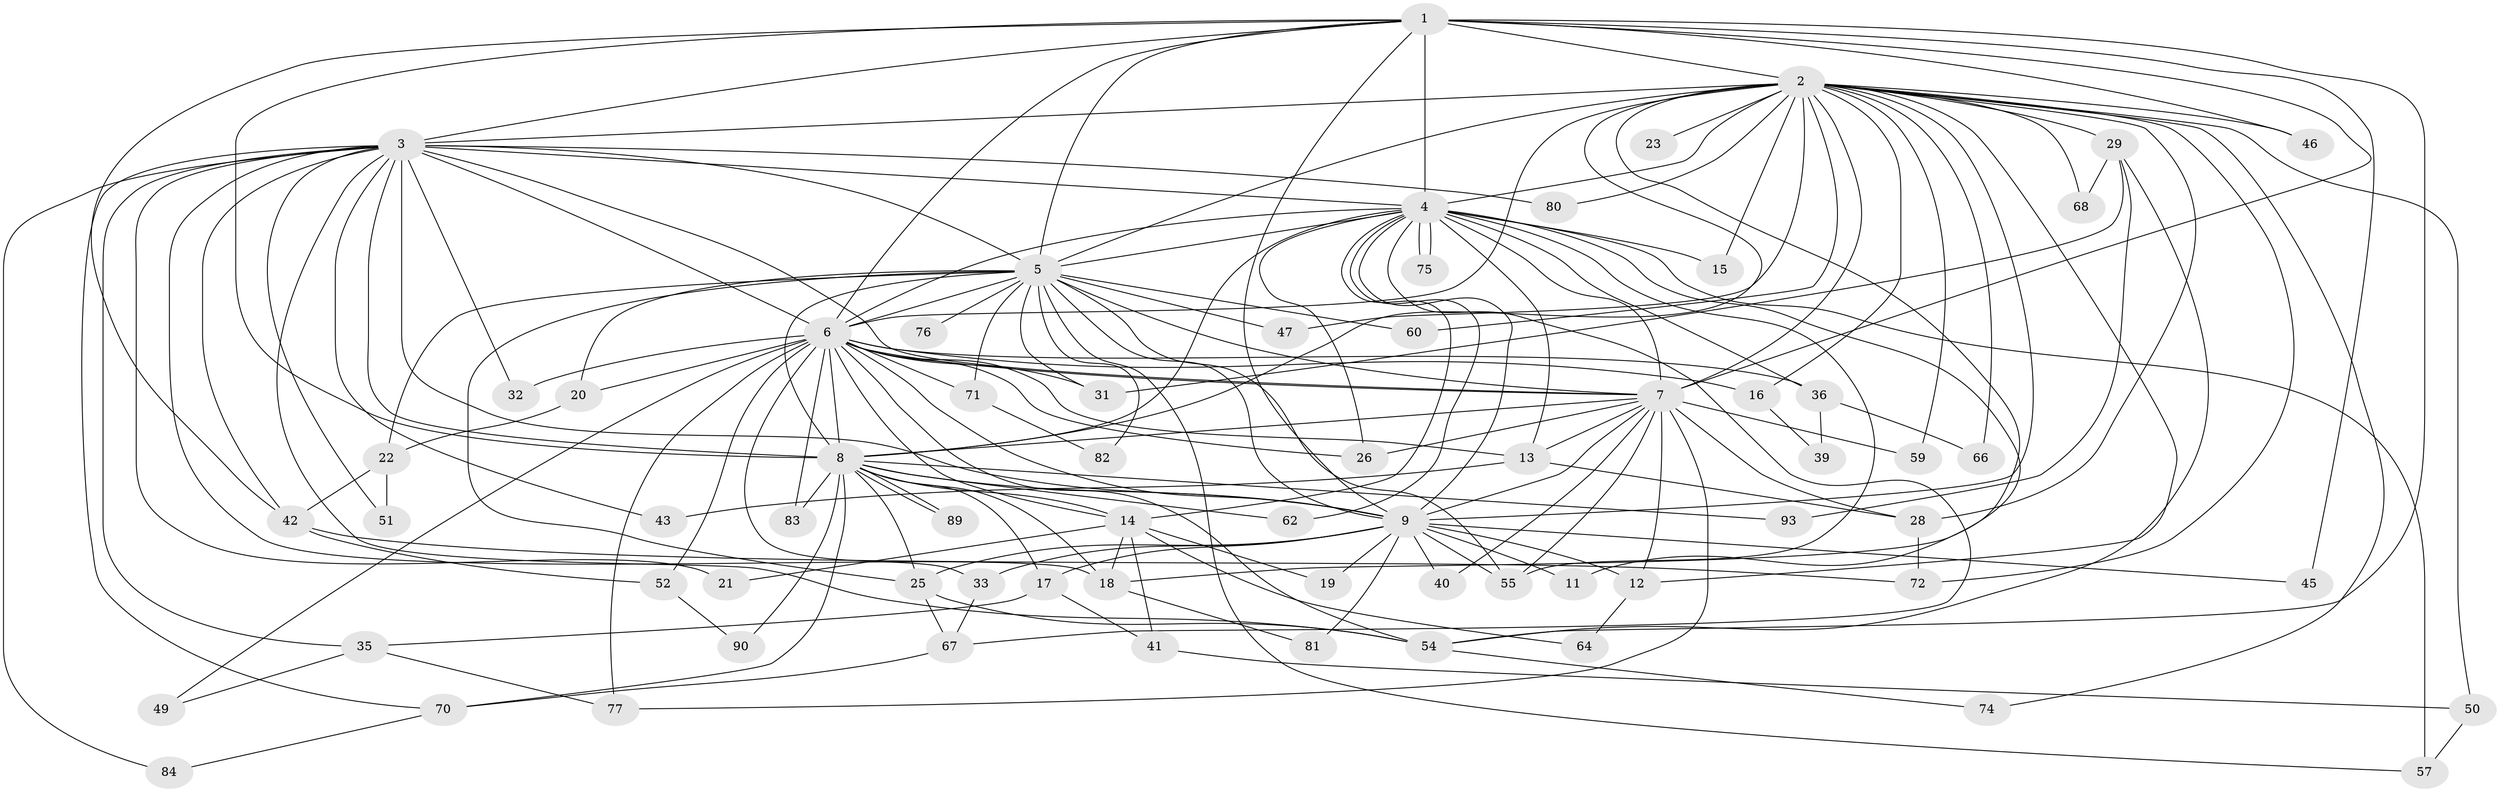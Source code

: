 // Generated by graph-tools (version 1.1) at 2025/23/03/03/25 07:23:47]
// undirected, 68 vertices, 171 edges
graph export_dot {
graph [start="1"]
  node [color=gray90,style=filled];
  1 [super="+87"];
  2 [super="+10"];
  3 [super="+30"];
  4 [super="+24"];
  5 [super="+44"];
  6 [super="+58"];
  7 [super="+37"];
  8 [super="+78"];
  9 [super="+86"];
  11;
  12 [super="+34"];
  13 [super="+27"];
  14 [super="+88"];
  15;
  16;
  17;
  18 [super="+48"];
  19;
  20;
  21;
  22 [super="+61"];
  23;
  25 [super="+38"];
  26 [super="+73"];
  28 [super="+53"];
  29;
  31 [super="+94"];
  32;
  33;
  35 [super="+79"];
  36 [super="+56"];
  39;
  40;
  41;
  42;
  43;
  45;
  46;
  47;
  49;
  50;
  51;
  52;
  54 [super="+63"];
  55 [super="+65"];
  57 [super="+69"];
  59;
  60;
  62;
  64;
  66;
  67 [super="+92"];
  68;
  70 [super="+91"];
  71;
  72 [super="+85"];
  74;
  75;
  76;
  77;
  80;
  81;
  82;
  83;
  84;
  89;
  90;
  93;
  1 -- 2 [weight=2];
  1 -- 3;
  1 -- 4;
  1 -- 5;
  1 -- 6;
  1 -- 7;
  1 -- 8;
  1 -- 9;
  1 -- 42;
  1 -- 45;
  1 -- 46;
  1 -- 54;
  2 -- 3 [weight=2];
  2 -- 4 [weight=2];
  2 -- 5 [weight=2];
  2 -- 6 [weight=2];
  2 -- 7 [weight=2];
  2 -- 8 [weight=2];
  2 -- 9 [weight=2];
  2 -- 12;
  2 -- 15;
  2 -- 16;
  2 -- 23 [weight=2];
  2 -- 29 [weight=2];
  2 -- 47;
  2 -- 50;
  2 -- 59;
  2 -- 74;
  2 -- 66;
  2 -- 68;
  2 -- 72;
  2 -- 46;
  2 -- 60;
  2 -- 80;
  2 -- 28;
  2 -- 18;
  3 -- 4 [weight=2];
  3 -- 5;
  3 -- 6;
  3 -- 7;
  3 -- 8;
  3 -- 9;
  3 -- 18;
  3 -- 21;
  3 -- 32;
  3 -- 35;
  3 -- 42;
  3 -- 43;
  3 -- 51;
  3 -- 80;
  3 -- 84;
  3 -- 54;
  3 -- 70;
  4 -- 5;
  4 -- 6;
  4 -- 7;
  4 -- 8;
  4 -- 9;
  4 -- 11;
  4 -- 15;
  4 -- 26;
  4 -- 36 [weight=2];
  4 -- 55;
  4 -- 57;
  4 -- 67;
  4 -- 75;
  4 -- 75;
  4 -- 62;
  4 -- 14;
  4 -- 13;
  5 -- 6;
  5 -- 7;
  5 -- 8;
  5 -- 9;
  5 -- 20;
  5 -- 22;
  5 -- 60;
  5 -- 71;
  5 -- 76 [weight=2];
  5 -- 82;
  5 -- 55;
  5 -- 47;
  5 -- 31;
  5 -- 57;
  5 -- 25;
  6 -- 7;
  6 -- 8;
  6 -- 9;
  6 -- 13;
  6 -- 14;
  6 -- 16;
  6 -- 20;
  6 -- 31 [weight=2];
  6 -- 32;
  6 -- 33;
  6 -- 36;
  6 -- 49;
  6 -- 52;
  6 -- 71;
  6 -- 77;
  6 -- 83;
  6 -- 26;
  6 -- 54;
  7 -- 8;
  7 -- 9 [weight=2];
  7 -- 13;
  7 -- 26;
  7 -- 28;
  7 -- 40;
  7 -- 59;
  7 -- 77;
  7 -- 12;
  7 -- 55;
  8 -- 9;
  8 -- 14;
  8 -- 17;
  8 -- 25;
  8 -- 62;
  8 -- 70;
  8 -- 83;
  8 -- 89;
  8 -- 89;
  8 -- 90;
  8 -- 93;
  8 -- 18;
  9 -- 11;
  9 -- 12;
  9 -- 17;
  9 -- 19;
  9 -- 25;
  9 -- 33;
  9 -- 40;
  9 -- 45;
  9 -- 81;
  9 -- 55;
  12 -- 64;
  13 -- 28;
  13 -- 43;
  14 -- 18;
  14 -- 19;
  14 -- 21;
  14 -- 41;
  14 -- 64;
  16 -- 39;
  17 -- 35;
  17 -- 41;
  18 -- 81;
  20 -- 22;
  22 -- 51;
  22 -- 42;
  25 -- 67;
  25 -- 54;
  28 -- 72;
  29 -- 31;
  29 -- 54;
  29 -- 68;
  29 -- 93;
  33 -- 67;
  35 -- 49;
  35 -- 77;
  36 -- 39;
  36 -- 66;
  41 -- 50;
  42 -- 52;
  42 -- 72;
  50 -- 57;
  52 -- 90;
  54 -- 74;
  67 -- 70;
  70 -- 84;
  71 -- 82;
}

